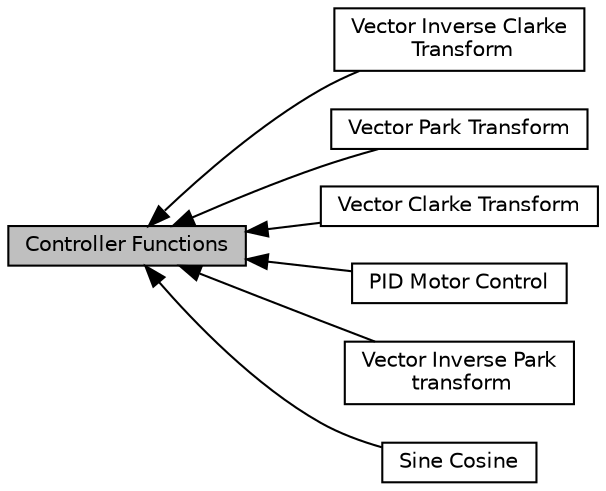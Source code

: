 digraph "Controller Functions"
{
  edge [fontname="Helvetica",fontsize="10",labelfontname="Helvetica",labelfontsize="10"];
  node [fontname="Helvetica",fontsize="10",shape=box];
  rankdir=LR;
  Node4 [label="Vector Inverse Clarke\l Transform",height=0.2,width=0.4,color="black", fillcolor="white", style="filled",URL="$group__inv__clarke.html",tooltip=" "];
  Node1 [label="Controller Functions",height=0.2,width=0.4,color="black", fillcolor="grey75", style="filled", fontcolor="black",tooltip=" "];
  Node5 [label="Vector Park Transform",height=0.2,width=0.4,color="black", fillcolor="white", style="filled",URL="$group__park.html",tooltip=" "];
  Node3 [label="Vector Clarke Transform",height=0.2,width=0.4,color="black", fillcolor="white", style="filled",URL="$group__clarke.html",tooltip=" "];
  Node2 [label="PID Motor Control",height=0.2,width=0.4,color="black", fillcolor="white", style="filled",URL="$group___p_i_d.html",tooltip=" "];
  Node6 [label="Vector Inverse Park\l transform",height=0.2,width=0.4,color="black", fillcolor="white", style="filled",URL="$group__inv__park.html",tooltip=" "];
  Node7 [label="Sine Cosine",height=0.2,width=0.4,color="black", fillcolor="white", style="filled",URL="$group___sin_cos.html",tooltip=" "];
  Node1->Node2 [shape=plaintext, dir="back", style="solid"];
  Node1->Node3 [shape=plaintext, dir="back", style="solid"];
  Node1->Node4 [shape=plaintext, dir="back", style="solid"];
  Node1->Node5 [shape=plaintext, dir="back", style="solid"];
  Node1->Node6 [shape=plaintext, dir="back", style="solid"];
  Node1->Node7 [shape=plaintext, dir="back", style="solid"];
}
